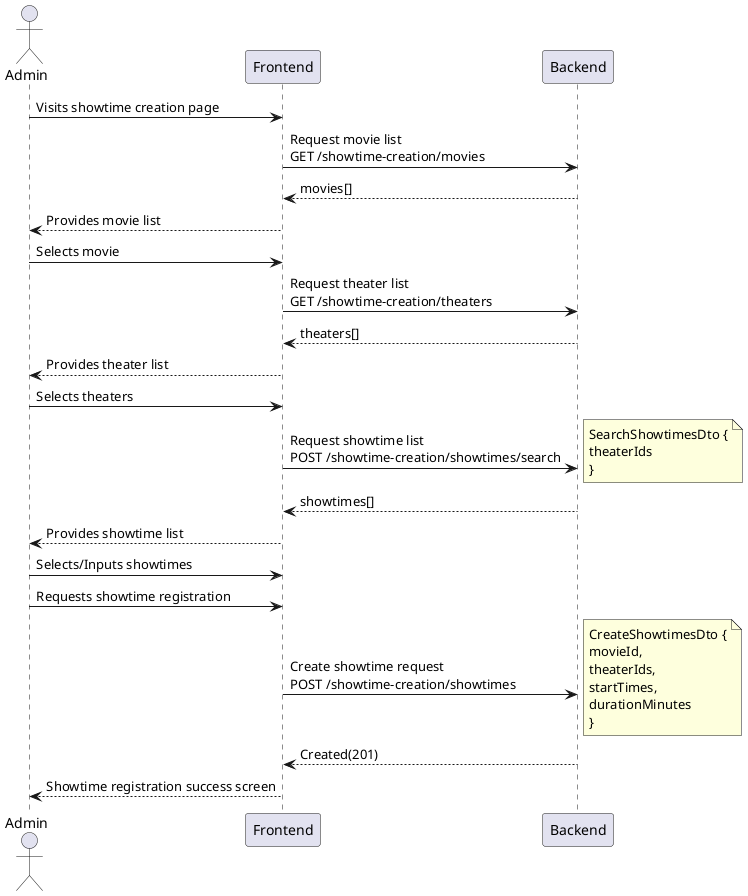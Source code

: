 @startuml

@startuml
actor Admin
Admin -> Frontend: Visits showtime creation page
Frontend -> Backend: Request movie list\nGET /showtime-creation/movies
Frontend <-- Backend: movies[]
Admin <-- Frontend: Provides movie list

Admin -> Frontend: Selects movie
Frontend -> Backend: Request theater list\nGET /showtime-creation/theaters
Frontend <-- Backend: theaters[]
Admin <-- Frontend: Provides theater list

Admin -> Frontend: Selects theaters
Frontend -> Backend: Request showtime list\nPOST /showtime-creation/showtimes/search
note right
SearchShowtimesDto {
theaterIds
}
end note

Frontend <-- Backend: showtimes[]

Admin <-- Frontend: Provides showtime list

Admin -> Frontend: Selects/Inputs showtimes

Admin -> Frontend: Requests showtime registration
Frontend -> Backend: Create showtime request\nPOST /showtime-creation/showtimes
note right
CreateShowtimesDto {
movieId,
theaterIds,
startTimes,
durationMinutes
}
end note
Frontend <-- Backend: Created(201)
Admin <-- Frontend: Showtime registration success screen

@enduml

@enduml